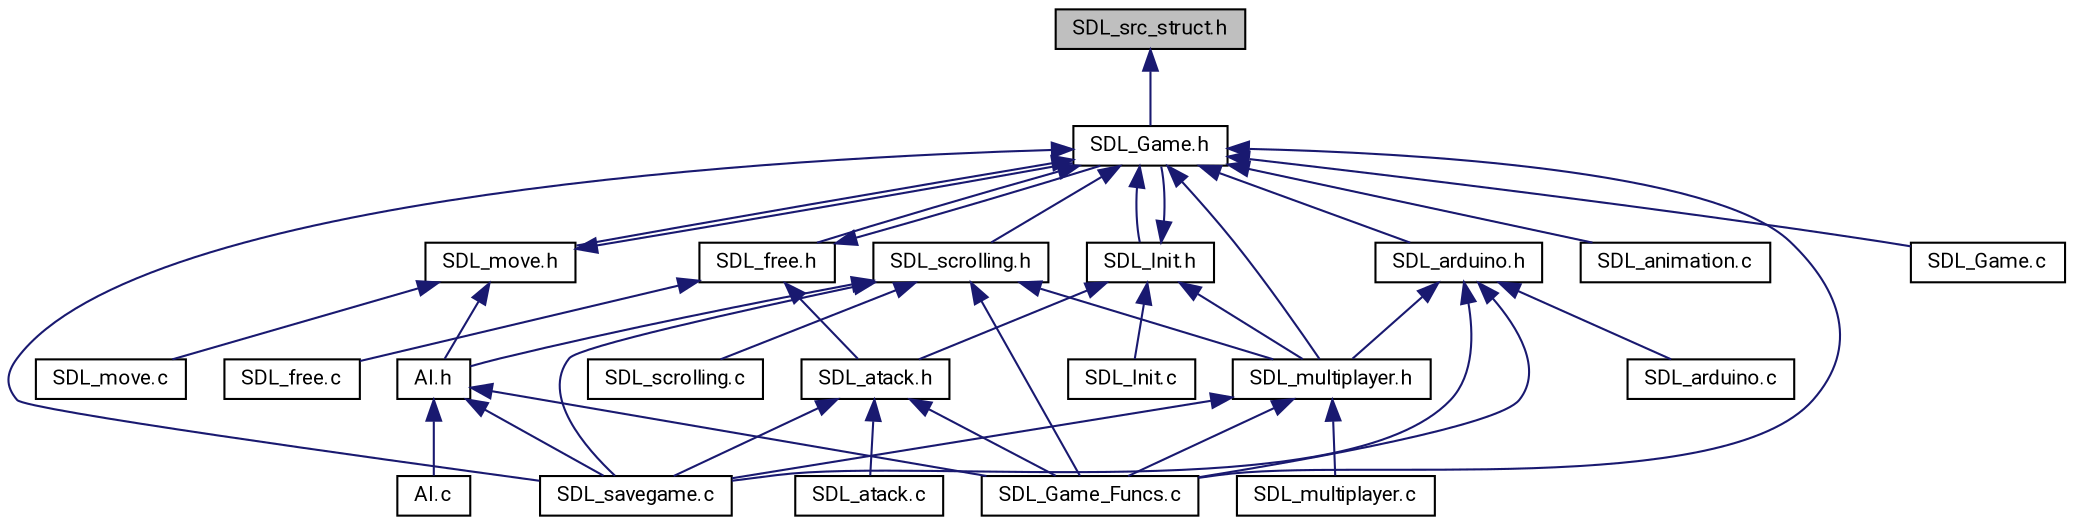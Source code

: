 digraph "SDL_src_struct.h"
{
 // LATEX_PDF_SIZE
  edge [fontname="Roboto",fontsize="10",labelfontname="Roboto",labelfontsize="10"];
  node [fontname="Roboto",fontsize="10",shape=record];
  Node2 [label="SDL_src_struct.h",height=0.2,width=0.4,color="black", fillcolor="grey75", style="filled", fontcolor="black",tooltip=" "];
  Node2 -> Node3 [dir="back",color="midnightblue",fontsize="10",style="solid",fontname="Roboto"];
  Node3 [label="SDL_Game.h",height=0.2,width=0.4,color="black", fillcolor="white", style="filled",URL="$SDL__Game_8h.html",tooltip=" "];
  Node3 -> Node4 [dir="back",color="midnightblue",fontsize="10",style="solid",fontname="Roboto"];
  Node4 [label="SDL_move.h",height=0.2,width=0.4,color="black", fillcolor="white", style="filled",URL="$SDL__move_8h.html",tooltip=" "];
  Node4 -> Node5 [dir="back",color="midnightblue",fontsize="10",style="solid",fontname="Roboto"];
  Node5 [label="AI.h",height=0.2,width=0.4,color="black", fillcolor="white", style="filled",URL="$AI_8h.html",tooltip=" "];
  Node5 -> Node6 [dir="back",color="midnightblue",fontsize="10",style="solid",fontname="Roboto"];
  Node6 [label="AI.c",height=0.2,width=0.4,color="black", fillcolor="white", style="filled",URL="$AI_8c.html",tooltip="Ai libs."];
  Node5 -> Node7 [dir="back",color="midnightblue",fontsize="10",style="solid",fontname="Roboto"];
  Node7 [label="SDL_Game_Funcs.c",height=0.2,width=0.4,color="black", fillcolor="white", style="filled",URL="$SDL__Game__Funcs_8c.html",tooltip=" "];
  Node5 -> Node8 [dir="back",color="midnightblue",fontsize="10",style="solid",fontname="Roboto"];
  Node8 [label="SDL_savegame.c",height=0.2,width=0.4,color="black", fillcolor="white", style="filled",URL="$SDL__savegame_8c.html",tooltip="save game"];
  Node4 -> Node3 [dir="back",color="midnightblue",fontsize="10",style="solid",fontname="Roboto"];
  Node4 -> Node9 [dir="back",color="midnightblue",fontsize="10",style="solid",fontname="Roboto"];
  Node9 [label="SDL_move.c",height=0.2,width=0.4,color="black", fillcolor="white", style="filled",URL="$SDL__move_8c.html",tooltip="moving a character lib"];
  Node3 -> Node10 [dir="back",color="midnightblue",fontsize="10",style="solid",fontname="Roboto"];
  Node10 [label="SDL_free.h",height=0.2,width=0.4,color="black", fillcolor="white", style="filled",URL="$SDL__free_8h.html",tooltip=" "];
  Node10 -> Node3 [dir="back",color="midnightblue",fontsize="10",style="solid",fontname="Roboto"];
  Node10 -> Node11 [dir="back",color="midnightblue",fontsize="10",style="solid",fontname="Roboto"];
  Node11 [label="SDL_atack.h",height=0.2,width=0.4,color="black", fillcolor="white", style="filled",URL="$SDL__atack_8h.html",tooltip=" "];
  Node11 -> Node12 [dir="back",color="midnightblue",fontsize="10",style="solid",fontname="Roboto"];
  Node12 [label="SDL_atack.c",height=0.2,width=0.4,color="black", fillcolor="white", style="filled",URL="$SDL__atack_8c.html",tooltip="save game"];
  Node11 -> Node7 [dir="back",color="midnightblue",fontsize="10",style="solid",fontname="Roboto"];
  Node11 -> Node8 [dir="back",color="midnightblue",fontsize="10",style="solid",fontname="Roboto"];
  Node10 -> Node13 [dir="back",color="midnightblue",fontsize="10",style="solid",fontname="Roboto"];
  Node13 [label="SDL_free.c",height=0.2,width=0.4,color="black", fillcolor="white", style="filled",URL="$SDL__free_8c.html",tooltip="free allocation libs"];
  Node3 -> Node14 [dir="back",color="midnightblue",fontsize="10",style="solid",fontname="Roboto"];
  Node14 [label="SDL_Init.h",height=0.2,width=0.4,color="black", fillcolor="white", style="filled",URL="$SDL__Init_8h.html",tooltip=" "];
  Node14 -> Node3 [dir="back",color="midnightblue",fontsize="10",style="solid",fontname="Roboto"];
  Node14 -> Node11 [dir="back",color="midnightblue",fontsize="10",style="solid",fontname="Roboto"];
  Node14 -> Node15 [dir="back",color="midnightblue",fontsize="10",style="solid",fontname="Roboto"];
  Node15 [label="SDL_multiplayer.h",height=0.2,width=0.4,color="black", fillcolor="white", style="filled",URL="$SDL__multiplayer_8h.html",tooltip=" "];
  Node15 -> Node7 [dir="back",color="midnightblue",fontsize="10",style="solid",fontname="Roboto"];
  Node15 -> Node16 [dir="back",color="midnightblue",fontsize="10",style="solid",fontname="Roboto"];
  Node16 [label="SDL_multiplayer.c",height=0.2,width=0.4,color="black", fillcolor="white", style="filled",URL="$SDL__multiplayer_8c.html",tooltip="Split sceen libs."];
  Node15 -> Node8 [dir="back",color="midnightblue",fontsize="10",style="solid",fontname="Roboto"];
  Node14 -> Node17 [dir="back",color="midnightblue",fontsize="10",style="solid",fontname="Roboto"];
  Node17 [label="SDL_Init.c",height=0.2,width=0.4,color="black", fillcolor="white", style="filled",URL="$SDL__Init_8c.html",tooltip=" "];
  Node3 -> Node18 [dir="back",color="midnightblue",fontsize="10",style="solid",fontname="Roboto"];
  Node18 [label="SDL_scrolling.h",height=0.2,width=0.4,color="black", fillcolor="white", style="filled",URL="$SDL__scrolling_8h.html",tooltip=" "];
  Node18 -> Node5 [dir="back",color="midnightblue",fontsize="10",style="solid",fontname="Roboto"];
  Node18 -> Node7 [dir="back",color="midnightblue",fontsize="10",style="solid",fontname="Roboto"];
  Node18 -> Node15 [dir="back",color="midnightblue",fontsize="10",style="solid",fontname="Roboto"];
  Node18 -> Node8 [dir="back",color="midnightblue",fontsize="10",style="solid",fontname="Roboto"];
  Node18 -> Node19 [dir="back",color="midnightblue",fontsize="10",style="solid",fontname="Roboto"];
  Node19 [label="SDL_scrolling.c",height=0.2,width=0.4,color="black", fillcolor="white", style="filled",URL="$SDL__scrolling_8c.html",tooltip="scrolling libs"];
  Node3 -> Node20 [dir="back",color="midnightblue",fontsize="10",style="solid",fontname="Roboto"];
  Node20 [label="SDL_animation.c",height=0.2,width=0.4,color="black", fillcolor="white", style="filled",URL="$SDL__animation_8c.html",tooltip=" "];
  Node3 -> Node21 [dir="back",color="midnightblue",fontsize="10",style="solid",fontname="Roboto"];
  Node21 [label="SDL_arduino.h",height=0.2,width=0.4,color="black", fillcolor="white", style="filled",URL="$SDL__arduino_8h.html",tooltip=" "];
  Node21 -> Node22 [dir="back",color="midnightblue",fontsize="10",style="solid",fontname="Roboto"];
  Node22 [label="SDL_arduino.c",height=0.2,width=0.4,color="black", fillcolor="white", style="filled",URL="$SDL__arduino_8c.html",tooltip=" "];
  Node21 -> Node7 [dir="back",color="midnightblue",fontsize="10",style="solid",fontname="Roboto"];
  Node21 -> Node15 [dir="back",color="midnightblue",fontsize="10",style="solid",fontname="Roboto"];
  Node21 -> Node8 [dir="back",color="midnightblue",fontsize="10",style="solid",fontname="Roboto"];
  Node3 -> Node23 [dir="back",color="midnightblue",fontsize="10",style="solid",fontname="Roboto"];
  Node23 [label="SDL_Game.c",height=0.2,width=0.4,color="black", fillcolor="white", style="filled",URL="$SDL__Game_8c.html",tooltip="Testing program."];
  Node3 -> Node7 [dir="back",color="midnightblue",fontsize="10",style="solid",fontname="Roboto"];
  Node3 -> Node15 [dir="back",color="midnightblue",fontsize="10",style="solid",fontname="Roboto"];
  Node3 -> Node8 [dir="back",color="midnightblue",fontsize="10",style="solid",fontname="Roboto"];
}
